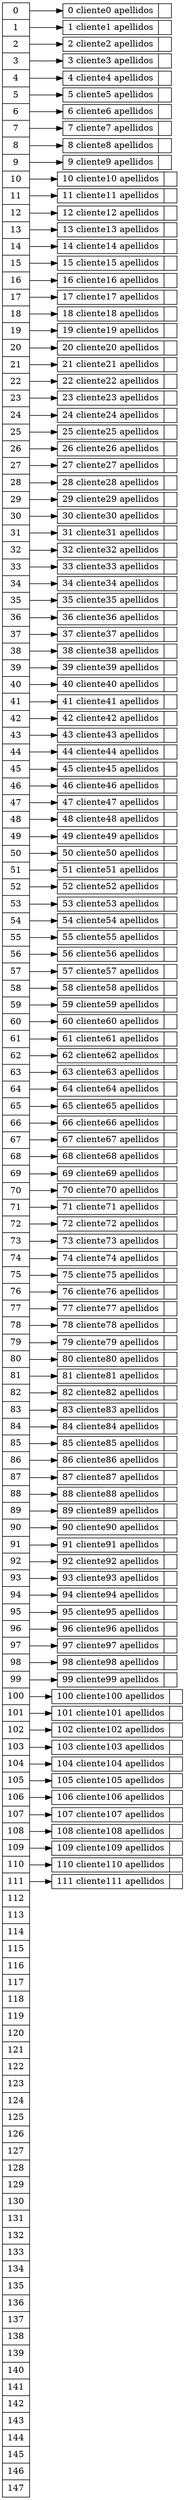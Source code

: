 digraph G{ 
nodesep =.01; 
rankdir = LR; 
node[shape=record,width=.1,height=56]; 
nodeArray[label="<f0>0|<f1>1|<f2>2|<f3>3|<f4>4|<f5>5|<f6>6|<f7>7|<f8>8|<f9>9|<f10>10|<f11>11|<f12>12|<f13>13|<f14>14|<f15>15|<f16>16|<f17>17|<f18>18|<f19>19|<f20>20|<f21>21|<f22>22|<f23>23|<f24>24|<f25>25|<f26>26|<f27>27|<f28>28|<f29>29|<f30>30|<f31>31|<f32>32|<f33>33|<f34>34|<f35>35|<f36>36|<f37>37|<f38>38|<f39>39|<f40>40|<f41>41|<f42>42|<f43>43|<f44>44|<f45>45|<f46>46|<f47>47|<f48>48|<f49>49|<f50>50|<f51>51|<f52>52|<f53>53|<f54>54|<f55>55|<f56>56|<f57>57|<f58>58|<f59>59|<f60>60|<f61>61|<f62>62|<f63>63|<f64>64|<f65>65|<f66>66|<f67>67|<f68>68|<f69>69|<f70>70|<f71>71|<f72>72|<f73>73|<f74>74|<f75>75|<f76>76|<f77>77|<f78>78|<f79>79|<f80>80|<f81>81|<f82>82|<f83>83|<f84>84|<f85>85|<f86>86|<f87>87|<f88>88|<f89>89|<f90>90|<f91>91|<f92>92|<f93>93|<f94>94|<f95>95|<f96>96|<f97>97|<f98>98|<f99>99|<f100>100|<f101>101|<f102>102|<f103>103|<f104>104|<f105>105|<f106>106|<f107>107|<f108>108|<f109>109|<f110>110|<f111>111|<f112>112|<f113>113|<f114>114|<f115>115|<f116>116|<f117>117|<f118>118|<f119>119|<f120>120|<f121>121|<f122>122|<f123>123|<f124>124|<f125>125|<f126>126|<f127>127|<f128>128|<f129>129|<f130>130|<f131>131|<f132>132|<f133>133|<f134>134|<f135>135|<f136>136|<f137>137|<f138>138|<f139>139|<f140>140|<f141>141|<f142>142|<f143>143|<f144>144|<f145>145|<f146>146|<f147>147"]; 
node0[label="{0 cliente0 apellidos|}", height = 0.1]; 
node1[label="{1 cliente1 apellidos|}", height = 0.1]; 
node2[label="{2 cliente2 apellidos|}", height = 0.1]; 
node3[label="{3 cliente3 apellidos|}", height = 0.1]; 
node4[label="{4 cliente4 apellidos|}", height = 0.1]; 
node5[label="{5 cliente5 apellidos|}", height = 0.1]; 
node6[label="{6 cliente6 apellidos|}", height = 0.1]; 
node7[label="{7 cliente7 apellidos|}", height = 0.1]; 
node8[label="{8 cliente8 apellidos|}", height = 0.1]; 
node9[label="{9 cliente9 apellidos|}", height = 0.1]; 
node10[label="{10 cliente10 apellidos|}", height = 0.1]; 
node11[label="{11 cliente11 apellidos|}", height = 0.1]; 
node12[label="{12 cliente12 apellidos|}", height = 0.1]; 
node13[label="{13 cliente13 apellidos|}", height = 0.1]; 
node14[label="{14 cliente14 apellidos|}", height = 0.1]; 
node15[label="{15 cliente15 apellidos|}", height = 0.1]; 
node16[label="{16 cliente16 apellidos|}", height = 0.1]; 
node17[label="{17 cliente17 apellidos|}", height = 0.1]; 
node18[label="{18 cliente18 apellidos|}", height = 0.1]; 
node19[label="{19 cliente19 apellidos|}", height = 0.1]; 
node20[label="{20 cliente20 apellidos|}", height = 0.1]; 
node21[label="{21 cliente21 apellidos|}", height = 0.1]; 
node22[label="{22 cliente22 apellidos|}", height = 0.1]; 
node23[label="{23 cliente23 apellidos|}", height = 0.1]; 
node24[label="{24 cliente24 apellidos|}", height = 0.1]; 
node25[label="{25 cliente25 apellidos|}", height = 0.1]; 
node26[label="{26 cliente26 apellidos|}", height = 0.1]; 
node27[label="{27 cliente27 apellidos|}", height = 0.1]; 
node28[label="{28 cliente28 apellidos|}", height = 0.1]; 
node29[label="{29 cliente29 apellidos|}", height = 0.1]; 
node30[label="{30 cliente30 apellidos|}", height = 0.1]; 
node31[label="{31 cliente31 apellidos|}", height = 0.1]; 
node32[label="{32 cliente32 apellidos|}", height = 0.1]; 
node33[label="{33 cliente33 apellidos|}", height = 0.1]; 
node34[label="{34 cliente34 apellidos|}", height = 0.1]; 
node35[label="{35 cliente35 apellidos|}", height = 0.1]; 
node36[label="{36 cliente36 apellidos|}", height = 0.1]; 
node37[label="{37 cliente37 apellidos|}", height = 0.1]; 
node38[label="{38 cliente38 apellidos|}", height = 0.1]; 
node39[label="{39 cliente39 apellidos|}", height = 0.1]; 
node40[label="{40 cliente40 apellidos|}", height = 0.1]; 
node41[label="{41 cliente41 apellidos|}", height = 0.1]; 
node42[label="{42 cliente42 apellidos|}", height = 0.1]; 
node43[label="{43 cliente43 apellidos|}", height = 0.1]; 
node44[label="{44 cliente44 apellidos|}", height = 0.1]; 
node45[label="{45 cliente45 apellidos|}", height = 0.1]; 
node46[label="{46 cliente46 apellidos|}", height = 0.1]; 
node47[label="{47 cliente47 apellidos|}", height = 0.1]; 
node48[label="{48 cliente48 apellidos|}", height = 0.1]; 
node49[label="{49 cliente49 apellidos|}", height = 0.1]; 
node50[label="{50 cliente50 apellidos|}", height = 0.1]; 
node51[label="{51 cliente51 apellidos|}", height = 0.1]; 
node52[label="{52 cliente52 apellidos|}", height = 0.1]; 
node53[label="{53 cliente53 apellidos|}", height = 0.1]; 
node54[label="{54 cliente54 apellidos|}", height = 0.1]; 
node55[label="{55 cliente55 apellidos|}", height = 0.1]; 
node56[label="{56 cliente56 apellidos|}", height = 0.1]; 
node57[label="{57 cliente57 apellidos|}", height = 0.1]; 
node58[label="{58 cliente58 apellidos|}", height = 0.1]; 
node59[label="{59 cliente59 apellidos|}", height = 0.1]; 
node60[label="{60 cliente60 apellidos|}", height = 0.1]; 
node61[label="{61 cliente61 apellidos|}", height = 0.1]; 
node62[label="{62 cliente62 apellidos|}", height = 0.1]; 
node63[label="{63 cliente63 apellidos|}", height = 0.1]; 
node64[label="{64 cliente64 apellidos|}", height = 0.1]; 
node65[label="{65 cliente65 apellidos|}", height = 0.1]; 
node66[label="{66 cliente66 apellidos|}", height = 0.1]; 
node67[label="{67 cliente67 apellidos|}", height = 0.1]; 
node68[label="{68 cliente68 apellidos|}", height = 0.1]; 
node69[label="{69 cliente69 apellidos|}", height = 0.1]; 
node70[label="{70 cliente70 apellidos|}", height = 0.1]; 
node71[label="{71 cliente71 apellidos|}", height = 0.1]; 
node72[label="{72 cliente72 apellidos|}", height = 0.1]; 
node73[label="{73 cliente73 apellidos|}", height = 0.1]; 
node74[label="{74 cliente74 apellidos|}", height = 0.1]; 
node75[label="{75 cliente75 apellidos|}", height = 0.1]; 
node76[label="{76 cliente76 apellidos|}", height = 0.1]; 
node77[label="{77 cliente77 apellidos|}", height = 0.1]; 
node78[label="{78 cliente78 apellidos|}", height = 0.1]; 
node79[label="{79 cliente79 apellidos|}", height = 0.1]; 
node80[label="{80 cliente80 apellidos|}", height = 0.1]; 
node81[label="{81 cliente81 apellidos|}", height = 0.1]; 
node82[label="{82 cliente82 apellidos|}", height = 0.1]; 
node83[label="{83 cliente83 apellidos|}", height = 0.1]; 
node84[label="{84 cliente84 apellidos|}", height = 0.1]; 
node85[label="{85 cliente85 apellidos|}", height = 0.1]; 
node86[label="{86 cliente86 apellidos|}", height = 0.1]; 
node87[label="{87 cliente87 apellidos|}", height = 0.1]; 
node88[label="{88 cliente88 apellidos|}", height = 0.1]; 
node89[label="{89 cliente89 apellidos|}", height = 0.1]; 
node90[label="{90 cliente90 apellidos|}", height = 0.1]; 
node91[label="{91 cliente91 apellidos|}", height = 0.1]; 
node92[label="{92 cliente92 apellidos|}", height = 0.1]; 
node93[label="{93 cliente93 apellidos|}", height = 0.1]; 
node94[label="{94 cliente94 apellidos|}", height = 0.1]; 
node95[label="{95 cliente95 apellidos|}", height = 0.1]; 
node96[label="{96 cliente96 apellidos|}", height = 0.1]; 
node97[label="{97 cliente97 apellidos|}", height = 0.1]; 
node98[label="{98 cliente98 apellidos|}", height = 0.1]; 
node99[label="{99 cliente99 apellidos|}", height = 0.1]; 
node100[label="{100 cliente100 apellidos|}", height = 0.1]; 
node101[label="{101 cliente101 apellidos|}", height = 0.1]; 
node102[label="{102 cliente102 apellidos|}", height = 0.1]; 
node103[label="{103 cliente103 apellidos|}", height = 0.1]; 
node104[label="{104 cliente104 apellidos|}", height = 0.1]; 
node105[label="{105 cliente105 apellidos|}", height = 0.1]; 
node106[label="{106 cliente106 apellidos|}", height = 0.1]; 
node107[label="{107 cliente107 apellidos|}", height = 0.1]; 
node108[label="{108 cliente108 apellidos|}", height = 0.1]; 
node109[label="{109 cliente109 apellidos|}", height = 0.1]; 
node110[label="{110 cliente110 apellidos|}", height = 0.1]; 
node111[label="{111 cliente111 apellidos|}", height = 0.1]; 

nodeArray:f0->node0:f0; 
nodeArray:f1->node1:f0; 
nodeArray:f2->node2:f0; 
nodeArray:f3->node3:f0; 
nodeArray:f4->node4:f0; 
nodeArray:f5->node5:f0; 
nodeArray:f6->node6:f0; 
nodeArray:f7->node7:f0; 
nodeArray:f8->node8:f0; 
nodeArray:f9->node9:f0; 
nodeArray:f10->node10:f0; 
nodeArray:f11->node11:f0; 
nodeArray:f12->node12:f0; 
nodeArray:f13->node13:f0; 
nodeArray:f14->node14:f0; 
nodeArray:f15->node15:f0; 
nodeArray:f16->node16:f0; 
nodeArray:f17->node17:f0; 
nodeArray:f18->node18:f0; 
nodeArray:f19->node19:f0; 
nodeArray:f20->node20:f0; 
nodeArray:f21->node21:f0; 
nodeArray:f22->node22:f0; 
nodeArray:f23->node23:f0; 
nodeArray:f24->node24:f0; 
nodeArray:f25->node25:f0; 
nodeArray:f26->node26:f0; 
nodeArray:f27->node27:f0; 
nodeArray:f28->node28:f0; 
nodeArray:f29->node29:f0; 
nodeArray:f30->node30:f0; 
nodeArray:f31->node31:f0; 
nodeArray:f32->node32:f0; 
nodeArray:f33->node33:f0; 
nodeArray:f34->node34:f0; 
nodeArray:f35->node35:f0; 
nodeArray:f36->node36:f0; 
nodeArray:f37->node37:f0; 
nodeArray:f38->node38:f0; 
nodeArray:f39->node39:f0; 
nodeArray:f40->node40:f0; 
nodeArray:f41->node41:f0; 
nodeArray:f42->node42:f0; 
nodeArray:f43->node43:f0; 
nodeArray:f44->node44:f0; 
nodeArray:f45->node45:f0; 
nodeArray:f46->node46:f0; 
nodeArray:f47->node47:f0; 
nodeArray:f48->node48:f0; 
nodeArray:f49->node49:f0; 
nodeArray:f50->node50:f0; 
nodeArray:f51->node51:f0; 
nodeArray:f52->node52:f0; 
nodeArray:f53->node53:f0; 
nodeArray:f54->node54:f0; 
nodeArray:f55->node55:f0; 
nodeArray:f56->node56:f0; 
nodeArray:f57->node57:f0; 
nodeArray:f58->node58:f0; 
nodeArray:f59->node59:f0; 
nodeArray:f60->node60:f0; 
nodeArray:f61->node61:f0; 
nodeArray:f62->node62:f0; 
nodeArray:f63->node63:f0; 
nodeArray:f64->node64:f0; 
nodeArray:f65->node65:f0; 
nodeArray:f66->node66:f0; 
nodeArray:f67->node67:f0; 
nodeArray:f68->node68:f0; 
nodeArray:f69->node69:f0; 
nodeArray:f70->node70:f0; 
nodeArray:f71->node71:f0; 
nodeArray:f72->node72:f0; 
nodeArray:f73->node73:f0; 
nodeArray:f74->node74:f0; 
nodeArray:f75->node75:f0; 
nodeArray:f76->node76:f0; 
nodeArray:f77->node77:f0; 
nodeArray:f78->node78:f0; 
nodeArray:f79->node79:f0; 
nodeArray:f80->node80:f0; 
nodeArray:f81->node81:f0; 
nodeArray:f82->node82:f0; 
nodeArray:f83->node83:f0; 
nodeArray:f84->node84:f0; 
nodeArray:f85->node85:f0; 
nodeArray:f86->node86:f0; 
nodeArray:f87->node87:f0; 
nodeArray:f88->node88:f0; 
nodeArray:f89->node89:f0; 
nodeArray:f90->node90:f0; 
nodeArray:f91->node91:f0; 
nodeArray:f92->node92:f0; 
nodeArray:f93->node93:f0; 
nodeArray:f94->node94:f0; 
nodeArray:f95->node95:f0; 
nodeArray:f96->node96:f0; 
nodeArray:f97->node97:f0; 
nodeArray:f98->node98:f0; 
nodeArray:f99->node99:f0; 
nodeArray:f100->node100:f0; 
nodeArray:f101->node101:f0; 
nodeArray:f102->node102:f0; 
nodeArray:f103->node103:f0; 
nodeArray:f104->node104:f0; 
nodeArray:f105->node105:f0; 
nodeArray:f106->node106:f0; 
nodeArray:f107->node107:f0; 
nodeArray:f108->node108:f0; 
nodeArray:f109->node109:f0; 
nodeArray:f110->node110:f0; 
nodeArray:f111->node111:f0; 
} 
